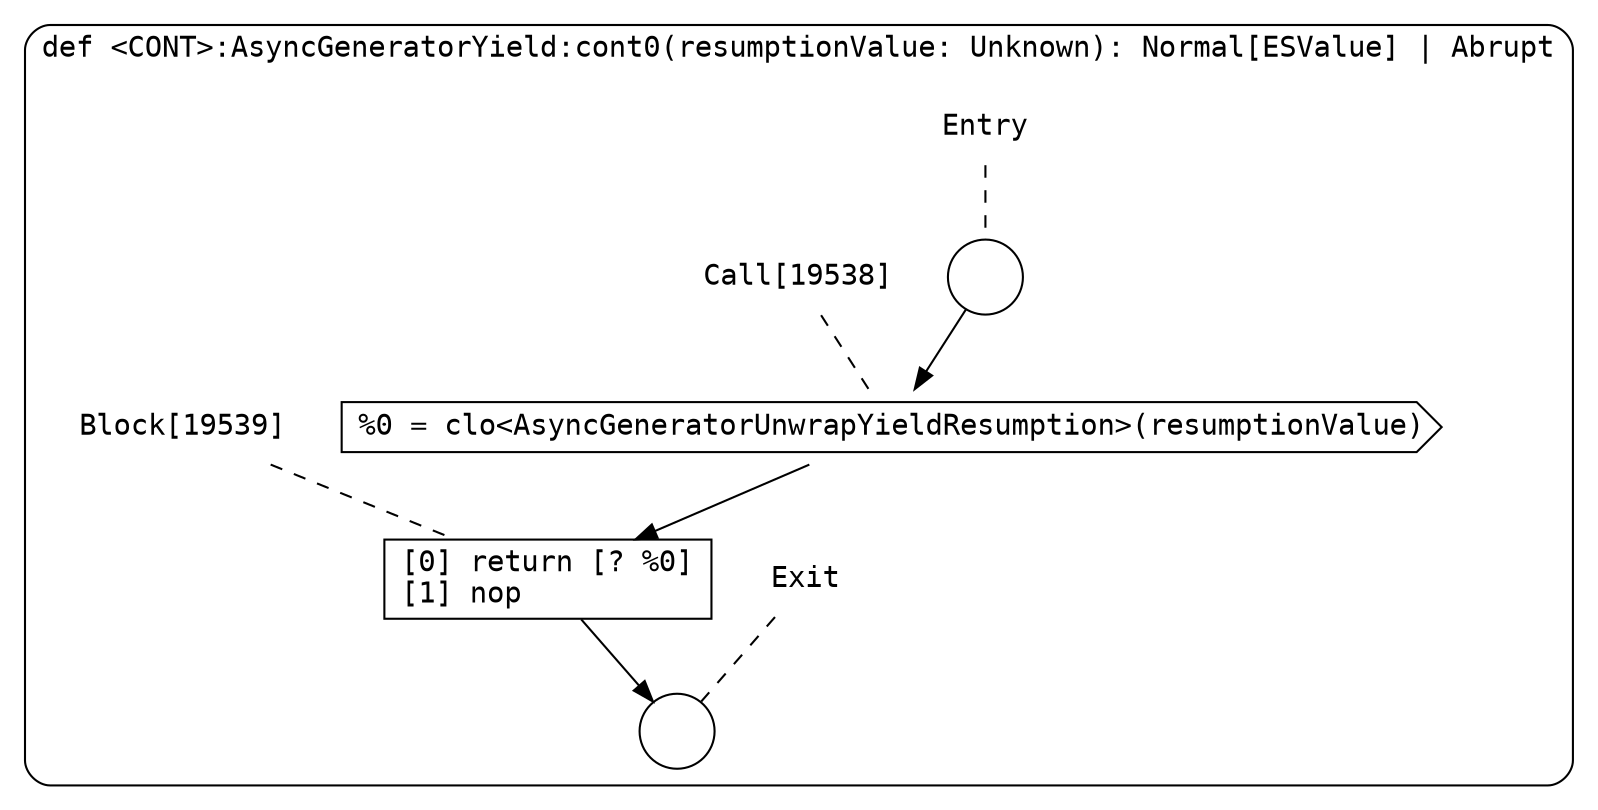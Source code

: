 digraph {
  graph [fontname = "Consolas"]
  node [fontname = "Consolas"]
  edge [fontname = "Consolas"]
  subgraph cluster2634 {
    label = "def <CONT>:AsyncGeneratorYield:cont0(resumptionValue: Unknown): Normal[ESValue] | Abrupt"
    style = rounded
    cluster2634_entry_name [shape=none, label=<<font color="black">Entry</font>>]
    cluster2634_entry_name -> cluster2634_entry [arrowhead=none, color="black", style=dashed]
    cluster2634_entry [shape=circle label=" " color="black" fillcolor="white" style=filled]
    cluster2634_entry -> node19538 [color="black"]
    cluster2634_exit_name [shape=none, label=<<font color="black">Exit</font>>]
    cluster2634_exit_name -> cluster2634_exit [arrowhead=none, color="black", style=dashed]
    cluster2634_exit [shape=circle label=" " color="black" fillcolor="white" style=filled]
    node19538_name [shape=none, label=<<font color="black">Call[19538]</font>>]
    node19538_name -> node19538 [arrowhead=none, color="black", style=dashed]
    node19538 [shape=cds, label=<<font color="black">%0 = clo&lt;AsyncGeneratorUnwrapYieldResumption&gt;(resumptionValue)</font>> color="black" fillcolor="white", style=filled]
    node19538 -> node19539 [color="black"]
    node19539_name [shape=none, label=<<font color="black">Block[19539]</font>>]
    node19539_name -> node19539 [arrowhead=none, color="black", style=dashed]
    node19539 [shape=box, label=<<font color="black">[0] return [? %0]<BR ALIGN="LEFT"/>[1] nop<BR ALIGN="LEFT"/></font>> color="black" fillcolor="white", style=filled]
    node19539 -> cluster2634_exit [color="black"]
  }
}